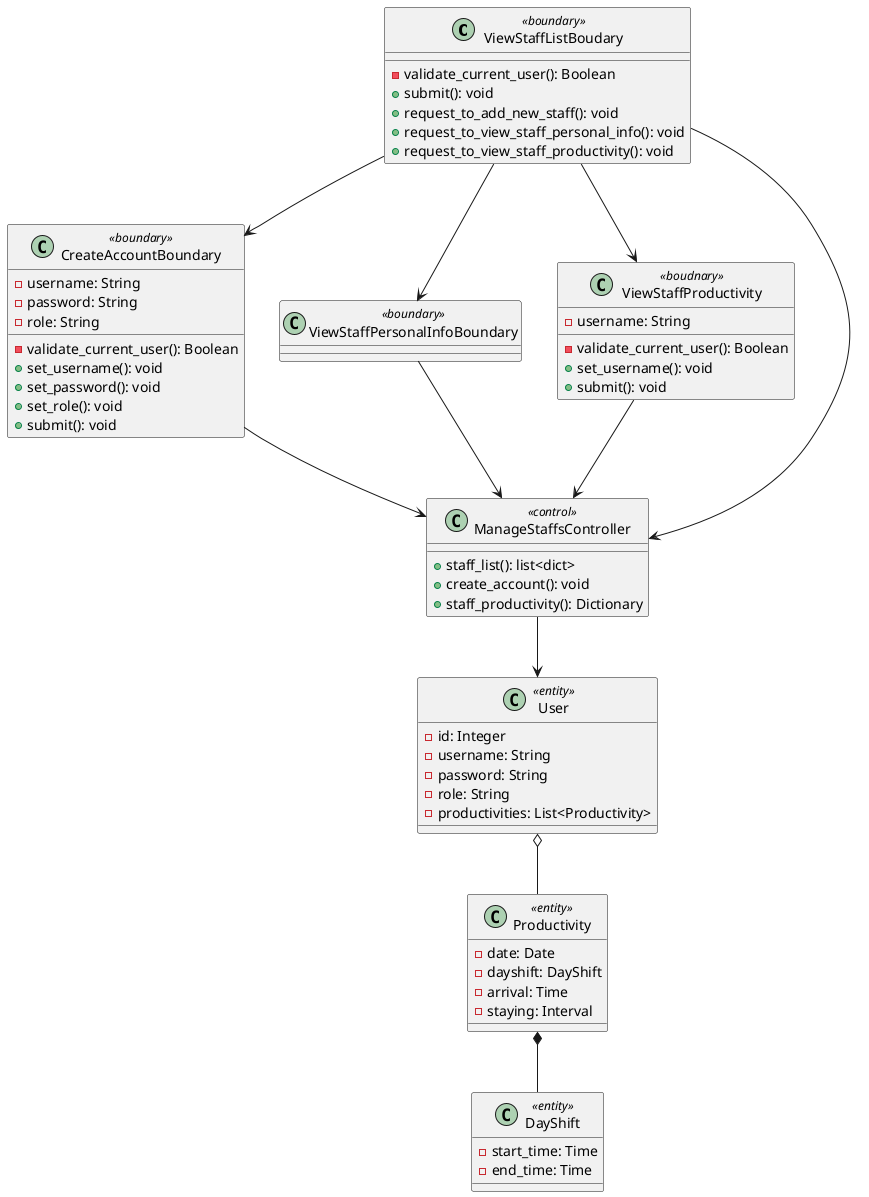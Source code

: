 @startuml

class ViewStaffListBoudary <<boundary>> {

    - validate_current_user(): Boolean
    + submit(): void
    + request_to_add_new_staff(): void
    + request_to_view_staff_personal_info(): void
    + request_to_view_staff_productivity(): void
}

class CreateAccountBoundary <<boundary>> {
    - username: String
    - password: String
    - role: String
    
    - validate_current_user(): Boolean
    + set_username(): void
    + set_password(): void
    + set_role(): void
    + submit(): void

}

class ViewStaffPersonalInfoBoundary <<boundary>>

class ViewStaffProductivity <<boudnary>> {
    - username: String

    - validate_current_user(): Boolean
    + set_username(): void
    + submit(): void
}

class ManageStaffsController <<control>> {

    + staff_list(): list<dict>
    + create_account(): void
    + staff_productivity(): Dictionary
}

class User <<entity>> {
    - id: Integer
    - username: String
    - password: String
    - role: String
    - productivities: List<Productivity>
}

class Productivity <<entity>> {
    - date: Date
    - dayshift: DayShift
    - arrival: Time
    - staying: Interval
}

class DayShift <<entity>> {
    - start_time: Time
    - end_time: Time
}

ViewStaffListBoudary --> CreateAccountBoundary
ViewStaffListBoudary --> ViewStaffPersonalInfoBoundary
ViewStaffListBoudary --> ViewStaffProductivity
ViewStaffListBoudary --> ManageStaffsController
CreateAccountBoundary --> ManageStaffsController
ViewStaffPersonalInfoBoundary --> ManageStaffsController
ViewStaffProductivity --> ManageStaffsController
ManageStaffsController --> User
User o-- Productivity
Productivity *-- DayShift

@enduml
